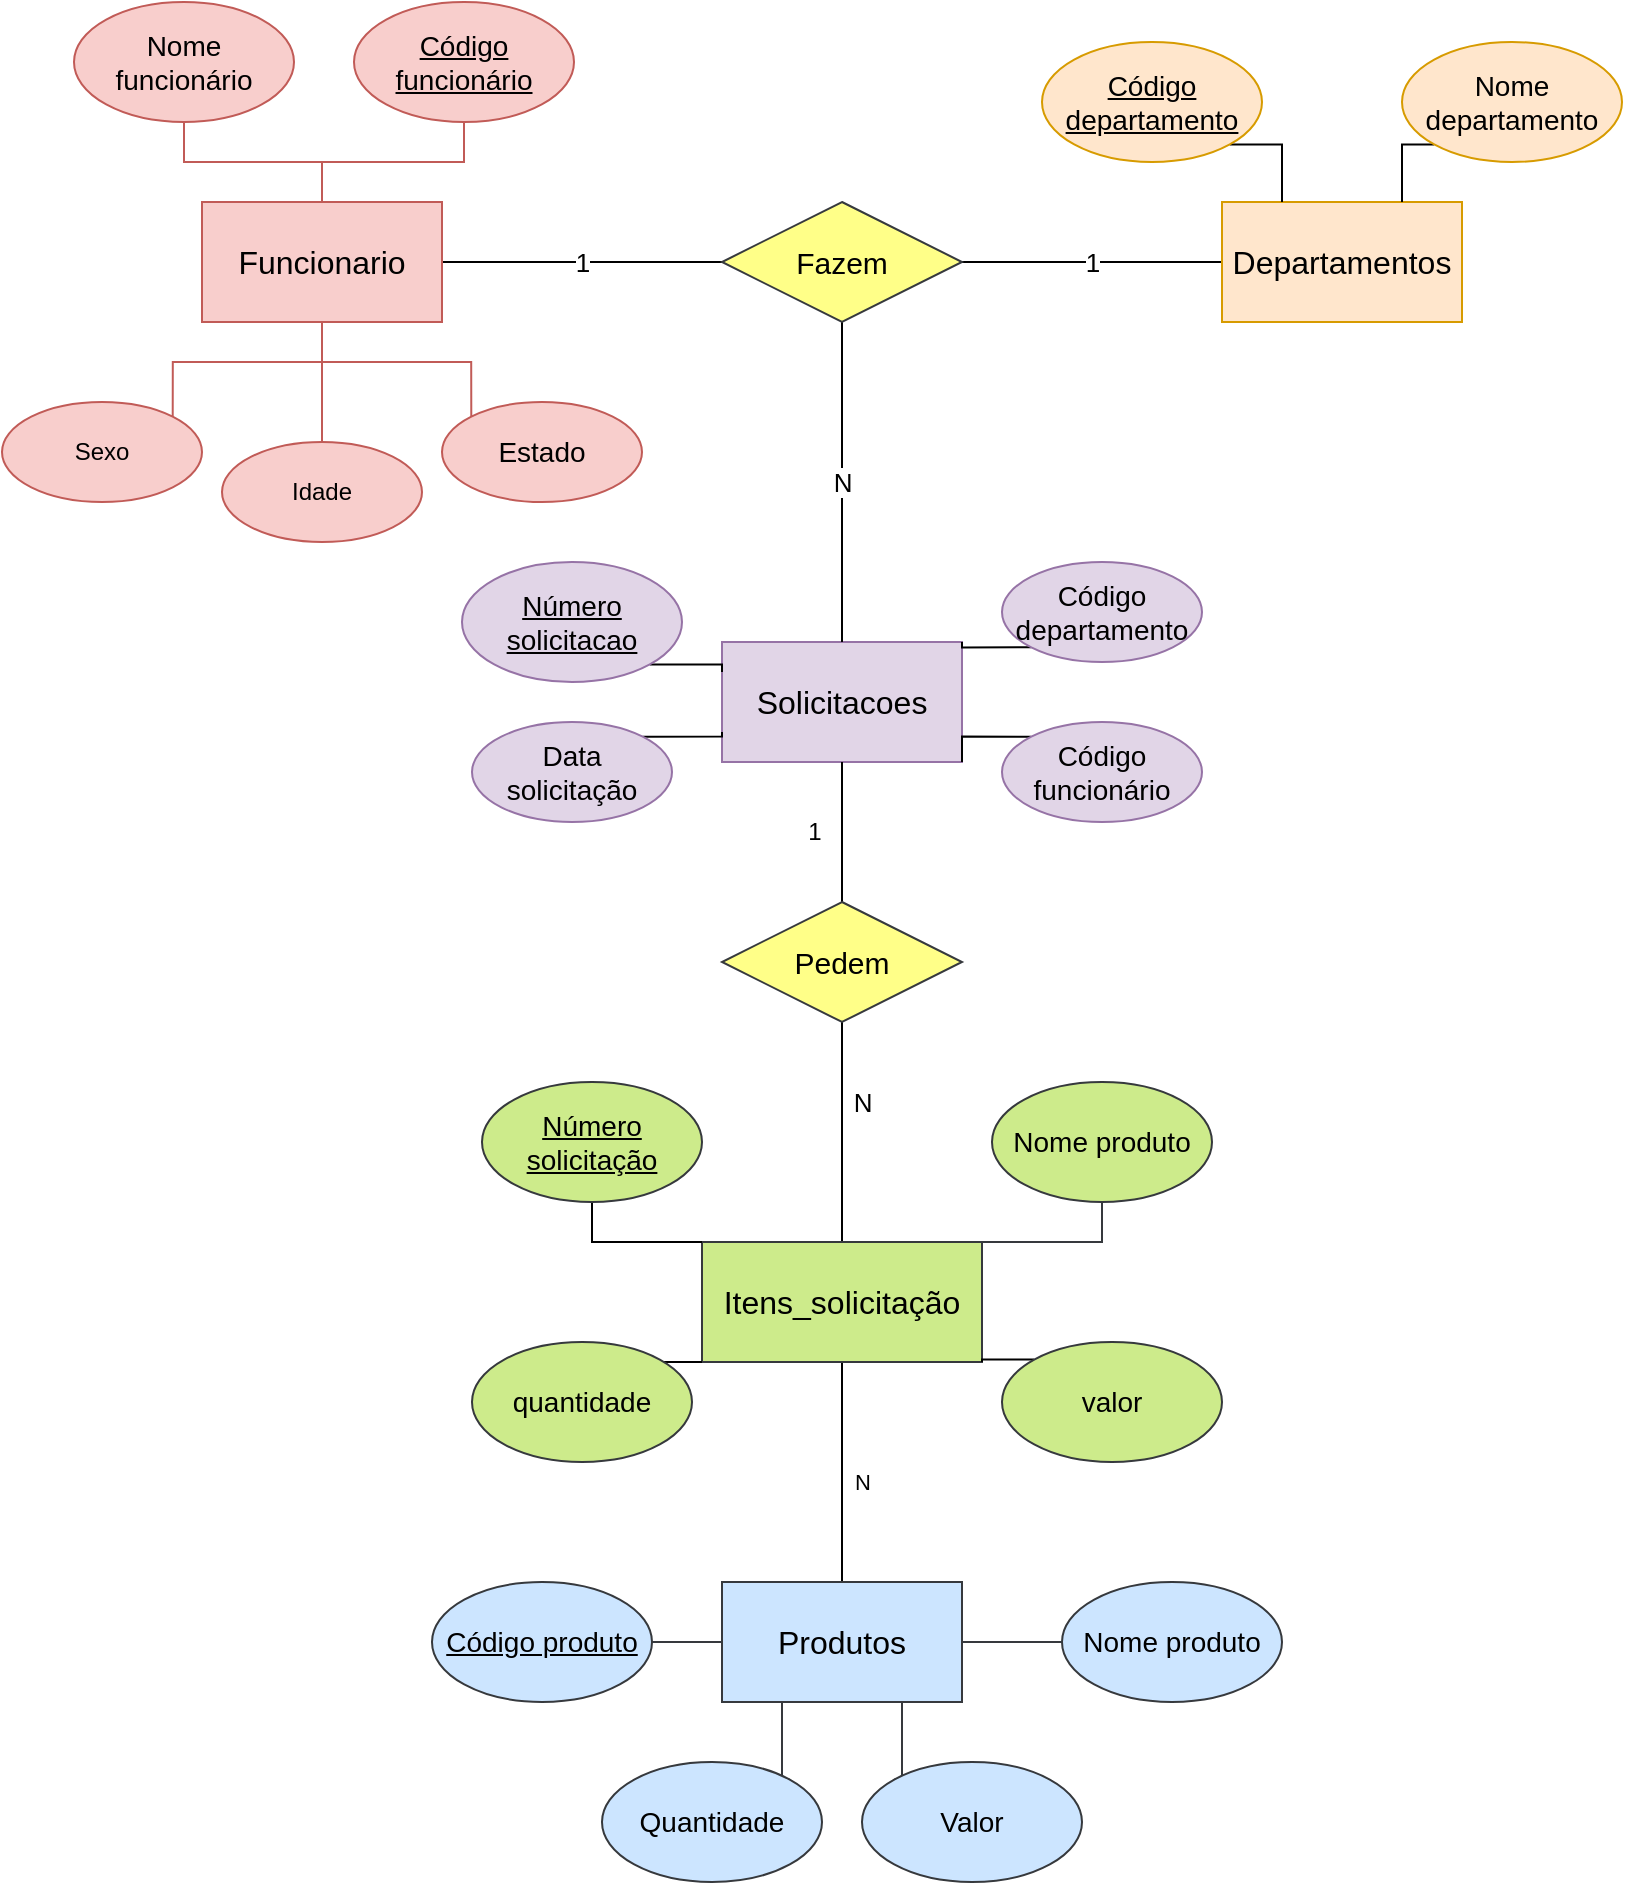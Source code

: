 <mxfile version="21.3.7" type="device">
  <diagram name="Página-1" id="Jhx28ta1wHPAMdy_jdk7">
    <mxGraphModel dx="1434" dy="796" grid="1" gridSize="10" guides="1" tooltips="1" connect="1" arrows="1" fold="1" page="1" pageScale="1" pageWidth="827" pageHeight="1169" math="0" shadow="0">
      <root>
        <mxCell id="0" />
        <mxCell id="1" parent="0" />
        <mxCell id="ujrj1VRJ-RnSrji0cASb-43" value="1" style="edgeStyle=orthogonalEdgeStyle;rounded=0;orthogonalLoop=1;jettySize=auto;html=1;exitX=1;exitY=0.5;exitDx=0;exitDy=0;entryX=0;entryY=0.5;entryDx=0;entryDy=0;endArrow=none;endFill=0;fontSize=13;" parent="1" source="ujrj1VRJ-RnSrji0cASb-1" target="ujrj1VRJ-RnSrji0cASb-40" edge="1">
          <mxGeometry relative="1" as="geometry">
            <mxPoint as="offset" />
          </mxGeometry>
        </mxCell>
        <mxCell id="ujrj1VRJ-RnSrji0cASb-1" value="Funcionario" style="whiteSpace=wrap;html=1;align=center;fontSize=16;fillColor=#f8cecc;strokeColor=#c15b57;" parent="1" vertex="1">
          <mxGeometry x="110" y="130" width="120" height="60" as="geometry" />
        </mxCell>
        <mxCell id="ujrj1VRJ-RnSrji0cASb-10" style="edgeStyle=orthogonalEdgeStyle;rounded=0;orthogonalLoop=1;jettySize=auto;html=1;exitX=0.5;exitY=1;exitDx=0;exitDy=0;entryX=0.5;entryY=0;entryDx=0;entryDy=0;endArrow=none;endFill=0;fillColor=#f8cecc;strokeColor=#c15b57;" parent="1" source="ujrj1VRJ-RnSrji0cASb-2" target="ujrj1VRJ-RnSrji0cASb-1" edge="1">
          <mxGeometry relative="1" as="geometry" />
        </mxCell>
        <mxCell id="ujrj1VRJ-RnSrji0cASb-2" value="Código funcionário" style="ellipse;whiteSpace=wrap;html=1;align=center;fontStyle=4;fontSize=14;fillColor=#f8cecc;strokeColor=#c15b57;" parent="1" vertex="1">
          <mxGeometry x="186" y="30" width="110" height="60" as="geometry" />
        </mxCell>
        <mxCell id="ujrj1VRJ-RnSrji0cASb-5" value="" style="edgeStyle=orthogonalEdgeStyle;rounded=0;orthogonalLoop=1;jettySize=auto;html=1;endArrow=none;endFill=0;fillColor=#f8cecc;strokeColor=#c15b57;" parent="1" source="ujrj1VRJ-RnSrji0cASb-4" target="ujrj1VRJ-RnSrji0cASb-1" edge="1">
          <mxGeometry relative="1" as="geometry" />
        </mxCell>
        <mxCell id="ujrj1VRJ-RnSrji0cASb-4" value="Nome funcionário" style="ellipse;whiteSpace=wrap;html=1;align=center;fontStyle=0;fontSize=14;fillColor=#f8cecc;strokeColor=#c15b57;" parent="1" vertex="1">
          <mxGeometry x="46" y="30" width="110" height="60" as="geometry" />
        </mxCell>
        <mxCell id="ujrj1VRJ-RnSrji0cASb-71" style="edgeStyle=orthogonalEdgeStyle;rounded=0;orthogonalLoop=1;jettySize=auto;html=1;exitX=1;exitY=0;exitDx=0;exitDy=0;entryX=0.5;entryY=1;entryDx=0;entryDy=0;endArrow=none;endFill=0;fillColor=#ffcccc;strokeColor=#c15b57;" parent="1" source="ujrj1VRJ-RnSrji0cASb-6" target="ujrj1VRJ-RnSrji0cASb-1" edge="1">
          <mxGeometry relative="1" as="geometry" />
        </mxCell>
        <mxCell id="ujrj1VRJ-RnSrji0cASb-6" value="Sexo" style="ellipse;whiteSpace=wrap;html=1;align=center;fontStyle=0;fillColor=#f8cecc;strokeColor=#c15b57;" parent="1" vertex="1">
          <mxGeometry x="10" y="230" width="100" height="50" as="geometry" />
        </mxCell>
        <mxCell id="ujrj1VRJ-RnSrji0cASb-13" style="edgeStyle=orthogonalEdgeStyle;rounded=0;orthogonalLoop=1;jettySize=auto;html=1;exitX=0.5;exitY=0;exitDx=0;exitDy=0;entryX=0.5;entryY=1;entryDx=0;entryDy=0;endArrow=none;endFill=0;fillColor=#f8cecc;strokeColor=#c15b57;" parent="1" source="ujrj1VRJ-RnSrji0cASb-7" target="ujrj1VRJ-RnSrji0cASb-1" edge="1">
          <mxGeometry relative="1" as="geometry" />
        </mxCell>
        <mxCell id="ujrj1VRJ-RnSrji0cASb-7" value="Idade" style="ellipse;whiteSpace=wrap;html=1;align=center;fontStyle=0;fillColor=#f8cecc;strokeColor=#c15b57;" parent="1" vertex="1">
          <mxGeometry x="120" y="250" width="100" height="50" as="geometry" />
        </mxCell>
        <mxCell id="ujrj1VRJ-RnSrji0cASb-11" style="edgeStyle=orthogonalEdgeStyle;rounded=0;orthogonalLoop=1;jettySize=auto;html=1;exitX=0;exitY=0;exitDx=0;exitDy=0;entryX=0.5;entryY=1;entryDx=0;entryDy=0;endArrow=none;endFill=0;fillColor=#f8cecc;strokeColor=#c15b57;" parent="1" source="ujrj1VRJ-RnSrji0cASb-8" target="ujrj1VRJ-RnSrji0cASb-1" edge="1">
          <mxGeometry relative="1" as="geometry" />
        </mxCell>
        <mxCell id="ujrj1VRJ-RnSrji0cASb-8" value="Estado" style="ellipse;whiteSpace=wrap;html=1;align=center;fontStyle=0;fontSize=14;fillColor=#f8cecc;strokeColor=#c15b57;" parent="1" vertex="1">
          <mxGeometry x="230" y="230" width="100" height="50" as="geometry" />
        </mxCell>
        <mxCell id="ujrj1VRJ-RnSrji0cASb-42" value="1" style="edgeStyle=orthogonalEdgeStyle;rounded=0;orthogonalLoop=1;jettySize=auto;html=1;exitX=0;exitY=0.5;exitDx=0;exitDy=0;entryX=1;entryY=0.5;entryDx=0;entryDy=0;endArrow=none;endFill=0;fontSize=13;" parent="1" source="ujrj1VRJ-RnSrji0cASb-18" target="ujrj1VRJ-RnSrji0cASb-40" edge="1">
          <mxGeometry relative="1" as="geometry" />
        </mxCell>
        <mxCell id="ujrj1VRJ-RnSrji0cASb-18" value="Departamentos" style="whiteSpace=wrap;html=1;align=center;fontSize=16;fillColor=#ffe6cc;strokeColor=#d79b00;" parent="1" vertex="1">
          <mxGeometry x="620" y="130" width="120" height="60" as="geometry" />
        </mxCell>
        <mxCell id="ujrj1VRJ-RnSrji0cASb-24" style="edgeStyle=orthogonalEdgeStyle;rounded=0;orthogonalLoop=1;jettySize=auto;html=1;exitX=0;exitY=1;exitDx=0;exitDy=0;entryX=0.75;entryY=0;entryDx=0;entryDy=0;endArrow=none;endFill=0;" parent="1" source="ujrj1VRJ-RnSrji0cASb-19" target="ujrj1VRJ-RnSrji0cASb-18" edge="1">
          <mxGeometry relative="1" as="geometry" />
        </mxCell>
        <mxCell id="ujrj1VRJ-RnSrji0cASb-19" value="Nome departamento" style="ellipse;whiteSpace=wrap;html=1;align=center;fontStyle=0;fontSize=14;fillColor=#ffe6cc;strokeColor=#d79b00;" parent="1" vertex="1">
          <mxGeometry x="710" y="50" width="110" height="60" as="geometry" />
        </mxCell>
        <mxCell id="ujrj1VRJ-RnSrji0cASb-23" style="edgeStyle=orthogonalEdgeStyle;rounded=0;orthogonalLoop=1;jettySize=auto;html=1;exitX=1;exitY=1;exitDx=0;exitDy=0;entryX=0.25;entryY=0;entryDx=0;entryDy=0;endArrow=none;endFill=0;" parent="1" source="ujrj1VRJ-RnSrji0cASb-20" target="ujrj1VRJ-RnSrji0cASb-18" edge="1">
          <mxGeometry relative="1" as="geometry" />
        </mxCell>
        <mxCell id="ujrj1VRJ-RnSrji0cASb-20" value="Código departamento" style="ellipse;whiteSpace=wrap;html=1;align=center;fontStyle=4;fontSize=14;fillColor=#ffe6cc;strokeColor=#d79b00;" parent="1" vertex="1">
          <mxGeometry x="530" y="50" width="110" height="60" as="geometry" />
        </mxCell>
        <mxCell id="ujrj1VRJ-RnSrji0cASb-46" value="N" style="edgeStyle=orthogonalEdgeStyle;rounded=0;orthogonalLoop=1;jettySize=auto;html=1;exitX=0.5;exitY=0;exitDx=0;exitDy=0;entryX=1;entryY=0.5;entryDx=0;entryDy=0;endArrow=none;endFill=0;fontSize=13;" parent="1" source="ujrj1VRJ-RnSrji0cASb-58" target="ujrj1VRJ-RnSrji0cASb-45" edge="1">
          <mxGeometry x="-0.3" y="-10" relative="1" as="geometry">
            <mxPoint x="620" y="510" as="sourcePoint" />
            <Array as="points">
              <mxPoint x="430" y="510" />
            </Array>
            <mxPoint as="offset" />
          </mxGeometry>
        </mxCell>
        <mxCell id="ujrj1VRJ-RnSrji0cASb-30" value="Solicitacoes" style="whiteSpace=wrap;html=1;align=center;fontSize=16;fillColor=#e1d5e7;strokeColor=#9673a6;" parent="1" vertex="1">
          <mxGeometry x="370" y="350" width="120" height="60" as="geometry" />
        </mxCell>
        <mxCell id="ujrj1VRJ-RnSrji0cASb-32" style="edgeStyle=orthogonalEdgeStyle;rounded=0;orthogonalLoop=1;jettySize=auto;html=1;exitX=1;exitY=1;exitDx=0;exitDy=0;entryX=0;entryY=0.25;entryDx=0;entryDy=0;endArrow=none;endFill=0;" parent="1" source="ujrj1VRJ-RnSrji0cASb-31" target="ujrj1VRJ-RnSrji0cASb-30" edge="1">
          <mxGeometry relative="1" as="geometry" />
        </mxCell>
        <mxCell id="ujrj1VRJ-RnSrji0cASb-31" value="Número solicitacao" style="ellipse;whiteSpace=wrap;html=1;align=center;fontStyle=4;fontSize=14;fillColor=#e1d5e7;strokeColor=#9673a6;" parent="1" vertex="1">
          <mxGeometry x="240" y="310" width="110" height="60" as="geometry" />
        </mxCell>
        <mxCell id="ujrj1VRJ-RnSrji0cASb-34" style="edgeStyle=orthogonalEdgeStyle;rounded=0;orthogonalLoop=1;jettySize=auto;html=1;exitX=1;exitY=0;exitDx=0;exitDy=0;entryX=0;entryY=0.75;entryDx=0;entryDy=0;endArrow=none;endFill=0;" parent="1" source="ujrj1VRJ-RnSrji0cASb-33" target="ujrj1VRJ-RnSrji0cASb-30" edge="1">
          <mxGeometry relative="1" as="geometry" />
        </mxCell>
        <mxCell id="ujrj1VRJ-RnSrji0cASb-33" value="Data solicitação" style="ellipse;whiteSpace=wrap;html=1;align=center;fontStyle=0;fontSize=14;fillColor=#e1d5e7;strokeColor=#9673a6;" parent="1" vertex="1">
          <mxGeometry x="245" y="390" width="100" height="50" as="geometry" />
        </mxCell>
        <mxCell id="ujrj1VRJ-RnSrji0cASb-38" style="edgeStyle=orthogonalEdgeStyle;rounded=0;orthogonalLoop=1;jettySize=auto;html=1;exitX=0;exitY=1;exitDx=0;exitDy=0;entryX=1;entryY=0;entryDx=0;entryDy=0;endArrow=none;endFill=0;" parent="1" source="ujrj1VRJ-RnSrji0cASb-35" target="ujrj1VRJ-RnSrji0cASb-30" edge="1">
          <mxGeometry relative="1" as="geometry" />
        </mxCell>
        <mxCell id="ujrj1VRJ-RnSrji0cASb-35" value="Código departamento" style="ellipse;whiteSpace=wrap;html=1;align=center;fontStyle=0;fontSize=14;fillColor=#e1d5e7;strokeColor=#9673a6;" parent="1" vertex="1">
          <mxGeometry x="510" y="310" width="100" height="50" as="geometry" />
        </mxCell>
        <mxCell id="ujrj1VRJ-RnSrji0cASb-37" style="edgeStyle=orthogonalEdgeStyle;rounded=0;orthogonalLoop=1;jettySize=auto;html=1;exitX=0;exitY=0;exitDx=0;exitDy=0;entryX=1;entryY=1;entryDx=0;entryDy=0;endArrow=none;endFill=0;" parent="1" source="ujrj1VRJ-RnSrji0cASb-36" target="ujrj1VRJ-RnSrji0cASb-30" edge="1">
          <mxGeometry relative="1" as="geometry" />
        </mxCell>
        <mxCell id="ujrj1VRJ-RnSrji0cASb-36" value="Código funcionário" style="ellipse;whiteSpace=wrap;html=1;align=center;fontStyle=0;fontSize=14;fillColor=#e1d5e7;strokeColor=#9673a6;" parent="1" vertex="1">
          <mxGeometry x="510" y="390" width="100" height="50" as="geometry" />
        </mxCell>
        <mxCell id="ujrj1VRJ-RnSrji0cASb-44" value="N" style="edgeStyle=orthogonalEdgeStyle;rounded=0;orthogonalLoop=1;jettySize=auto;html=1;exitX=0.5;exitY=1;exitDx=0;exitDy=0;entryX=0.5;entryY=0;entryDx=0;entryDy=0;endArrow=none;endFill=0;fontSize=13;" parent="1" source="ujrj1VRJ-RnSrji0cASb-40" target="ujrj1VRJ-RnSrji0cASb-30" edge="1">
          <mxGeometry relative="1" as="geometry" />
        </mxCell>
        <mxCell id="ujrj1VRJ-RnSrji0cASb-40" value="Fazem" style="shape=rhombus;perimeter=rhombusPerimeter;whiteSpace=wrap;html=1;align=center;fillColor=#ffff88;strokeColor=#36393d;fontSize=15;" parent="1" vertex="1">
          <mxGeometry x="370" y="130" width="120" height="60" as="geometry" />
        </mxCell>
        <mxCell id="ujrj1VRJ-RnSrji0cASb-47" style="edgeStyle=orthogonalEdgeStyle;rounded=0;orthogonalLoop=1;jettySize=auto;html=1;exitX=0.5;exitY=0;exitDx=0;exitDy=0;entryX=0.5;entryY=1;entryDx=0;entryDy=0;endArrow=none;endFill=0;" parent="1" source="ujrj1VRJ-RnSrji0cASb-45" target="ujrj1VRJ-RnSrji0cASb-30" edge="1">
          <mxGeometry relative="1" as="geometry" />
        </mxCell>
        <mxCell id="ujrj1VRJ-RnSrji0cASb-45" value="Pedem" style="shape=rhombus;perimeter=rhombusPerimeter;whiteSpace=wrap;html=1;align=center;fillColor=#ffff88;strokeColor=#36393d;fontSize=15;" parent="1" vertex="1">
          <mxGeometry x="370" y="480" width="120" height="60" as="geometry" />
        </mxCell>
        <mxCell id="ujrj1VRJ-RnSrji0cASb-57" value="1" style="text;html=1;align=center;verticalAlign=middle;resizable=0;points=[];autosize=1;strokeColor=none;fillColor=none;" parent="1" vertex="1">
          <mxGeometry x="401" y="430" width="30" height="30" as="geometry" />
        </mxCell>
        <mxCell id="ujrj1VRJ-RnSrji0cASb-70" value="N" style="edgeStyle=orthogonalEdgeStyle;rounded=0;orthogonalLoop=1;jettySize=auto;html=1;exitX=0.5;exitY=1;exitDx=0;exitDy=0;entryX=0.5;entryY=0;entryDx=0;entryDy=0;endArrow=none;endFill=0;" parent="1" source="ujrj1VRJ-RnSrji0cASb-58" target="ujrj1VRJ-RnSrji0cASb-65" edge="1">
          <mxGeometry x="0.091" y="10" relative="1" as="geometry">
            <mxPoint as="offset" />
          </mxGeometry>
        </mxCell>
        <mxCell id="ujrj1VRJ-RnSrji0cASb-58" value="Itens_solicitação" style="whiteSpace=wrap;html=1;align=center;fontSize=16;fillColor=#cdeb8b;strokeColor=#36393d;" parent="1" vertex="1">
          <mxGeometry x="360" y="650" width="140" height="60" as="geometry" />
        </mxCell>
        <mxCell id="ujrj1VRJ-RnSrji0cASb-59" style="edgeStyle=orthogonalEdgeStyle;rounded=0;orthogonalLoop=1;jettySize=auto;html=1;exitX=0.5;exitY=1;exitDx=0;exitDy=0;entryX=1;entryY=0;entryDx=0;entryDy=0;endArrow=none;endFill=0;fillColor=#cdeb8b;strokeColor=#36393d;exitPerimeter=0;" parent="1" source="ujrj1VRJ-RnSrji0cASb-60" target="ujrj1VRJ-RnSrji0cASb-58" edge="1">
          <mxGeometry relative="1" as="geometry" />
        </mxCell>
        <mxCell id="ujrj1VRJ-RnSrji0cASb-60" value="Nome produto" style="ellipse;whiteSpace=wrap;html=1;align=center;fontStyle=0;fontSize=14;fillColor=#cdeb8b;strokeColor=#36393d;" parent="1" vertex="1">
          <mxGeometry x="505" y="570" width="110" height="60" as="geometry" />
        </mxCell>
        <mxCell id="ujrj1VRJ-RnSrji0cASb-64" style="edgeStyle=orthogonalEdgeStyle;rounded=0;orthogonalLoop=1;jettySize=auto;html=1;exitX=0.5;exitY=1;exitDx=0;exitDy=0;entryX=0;entryY=0;entryDx=0;entryDy=0;endArrow=none;endFill=0;" parent="1" source="ujrj1VRJ-RnSrji0cASb-62" target="ujrj1VRJ-RnSrji0cASb-58" edge="1">
          <mxGeometry relative="1" as="geometry" />
        </mxCell>
        <mxCell id="ujrj1VRJ-RnSrji0cASb-62" value="Número solicitação" style="ellipse;whiteSpace=wrap;html=1;align=center;fontStyle=4;fontSize=14;fillColor=#cdeb8b;strokeColor=#36393d;" parent="1" vertex="1">
          <mxGeometry x="250" y="570" width="110" height="60" as="geometry" />
        </mxCell>
        <mxCell id="ujrj1VRJ-RnSrji0cASb-65" value="Produtos" style="whiteSpace=wrap;html=1;align=center;fontSize=16;fillColor=#cce5ff;strokeColor=#36393d;" parent="1" vertex="1">
          <mxGeometry x="370" y="820" width="120" height="60" as="geometry" />
        </mxCell>
        <mxCell id="ujrj1VRJ-RnSrji0cASb-66" style="edgeStyle=orthogonalEdgeStyle;rounded=0;orthogonalLoop=1;jettySize=auto;html=1;exitX=0;exitY=0.5;exitDx=0;exitDy=0;entryX=1;entryY=0.5;entryDx=0;entryDy=0;endArrow=none;endFill=0;fillColor=#cce5ff;strokeColor=#36393d;" parent="1" source="ujrj1VRJ-RnSrji0cASb-67" target="ujrj1VRJ-RnSrji0cASb-65" edge="1">
          <mxGeometry relative="1" as="geometry" />
        </mxCell>
        <mxCell id="ujrj1VRJ-RnSrji0cASb-67" value="Nome produto" style="ellipse;whiteSpace=wrap;html=1;align=center;fontStyle=0;fontSize=14;fillColor=#cce5ff;strokeColor=#36393d;" parent="1" vertex="1">
          <mxGeometry x="540" y="820" width="110" height="60" as="geometry" />
        </mxCell>
        <mxCell id="ujrj1VRJ-RnSrji0cASb-68" style="edgeStyle=orthogonalEdgeStyle;rounded=0;orthogonalLoop=1;jettySize=auto;html=1;exitX=1;exitY=0.5;exitDx=0;exitDy=0;entryX=0;entryY=0.5;entryDx=0;entryDy=0;endArrow=none;endFill=0;fillColor=#cce5ff;strokeColor=#36393d;" parent="1" source="ujrj1VRJ-RnSrji0cASb-69" target="ujrj1VRJ-RnSrji0cASb-65" edge="1">
          <mxGeometry relative="1" as="geometry" />
        </mxCell>
        <mxCell id="ujrj1VRJ-RnSrji0cASb-69" value="Código produto" style="ellipse;whiteSpace=wrap;html=1;align=center;fontStyle=4;fontSize=14;fillColor=#cce5ff;strokeColor=#36393d;" parent="1" vertex="1">
          <mxGeometry x="225" y="820" width="110" height="60" as="geometry" />
        </mxCell>
        <mxCell id="ujrj1VRJ-RnSrji0cASb-75" style="edgeStyle=orthogonalEdgeStyle;rounded=0;orthogonalLoop=1;jettySize=auto;html=1;exitX=1;exitY=0;exitDx=0;exitDy=0;entryX=0.25;entryY=1;entryDx=0;entryDy=0;endArrow=none;endFill=0;fillColor=#cce5ff;strokeColor=#36393d;" parent="1" source="ujrj1VRJ-RnSrji0cASb-72" target="ujrj1VRJ-RnSrji0cASb-65" edge="1">
          <mxGeometry relative="1" as="geometry" />
        </mxCell>
        <mxCell id="ujrj1VRJ-RnSrji0cASb-72" value="Quantidade" style="ellipse;whiteSpace=wrap;html=1;align=center;fontStyle=0;fontSize=14;fillColor=#cce5ff;strokeColor=#36393d;" parent="1" vertex="1">
          <mxGeometry x="310" y="910" width="110" height="60" as="geometry" />
        </mxCell>
        <mxCell id="ujrj1VRJ-RnSrji0cASb-74" style="edgeStyle=orthogonalEdgeStyle;rounded=0;orthogonalLoop=1;jettySize=auto;html=1;exitX=0;exitY=0;exitDx=0;exitDy=0;entryX=0.75;entryY=1;entryDx=0;entryDy=0;endArrow=none;endFill=0;fillColor=#cce5ff;strokeColor=#36393d;" parent="1" source="ujrj1VRJ-RnSrji0cASb-73" target="ujrj1VRJ-RnSrji0cASb-65" edge="1">
          <mxGeometry relative="1" as="geometry" />
        </mxCell>
        <mxCell id="ujrj1VRJ-RnSrji0cASb-73" value="Valor" style="ellipse;whiteSpace=wrap;html=1;align=center;fontStyle=0;fontSize=14;fillColor=#cce5ff;strokeColor=#36393d;" parent="1" vertex="1">
          <mxGeometry x="440" y="910" width="110" height="60" as="geometry" />
        </mxCell>
        <mxCell id="nYFFEBAIXM9JpFhFnW3L-4" style="edgeStyle=orthogonalEdgeStyle;rounded=0;orthogonalLoop=1;jettySize=auto;html=1;exitX=1;exitY=0;exitDx=0;exitDy=0;entryX=0;entryY=1;entryDx=0;entryDy=0;endArrow=none;endFill=0;" edge="1" parent="1" source="nYFFEBAIXM9JpFhFnW3L-1" target="ujrj1VRJ-RnSrji0cASb-58">
          <mxGeometry relative="1" as="geometry">
            <Array as="points">
              <mxPoint x="339" y="710" />
            </Array>
          </mxGeometry>
        </mxCell>
        <mxCell id="nYFFEBAIXM9JpFhFnW3L-1" value="quantidade" style="ellipse;whiteSpace=wrap;html=1;align=center;fontStyle=0;fontSize=14;fillColor=#cdeb8b;strokeColor=#36393d;" vertex="1" parent="1">
          <mxGeometry x="245" y="700" width="110" height="60" as="geometry" />
        </mxCell>
        <mxCell id="nYFFEBAIXM9JpFhFnW3L-3" style="edgeStyle=orthogonalEdgeStyle;rounded=0;orthogonalLoop=1;jettySize=auto;html=1;exitX=0;exitY=0;exitDx=0;exitDy=0;entryX=1;entryY=1;entryDx=0;entryDy=0;endArrow=none;endFill=0;" edge="1" parent="1" source="nYFFEBAIXM9JpFhFnW3L-2" target="ujrj1VRJ-RnSrji0cASb-58">
          <mxGeometry relative="1" as="geometry" />
        </mxCell>
        <mxCell id="nYFFEBAIXM9JpFhFnW3L-2" value="valor" style="ellipse;whiteSpace=wrap;html=1;align=center;fontStyle=0;fontSize=14;fillColor=#cdeb8b;strokeColor=#36393d;" vertex="1" parent="1">
          <mxGeometry x="510" y="700" width="110" height="60" as="geometry" />
        </mxCell>
      </root>
    </mxGraphModel>
  </diagram>
</mxfile>
